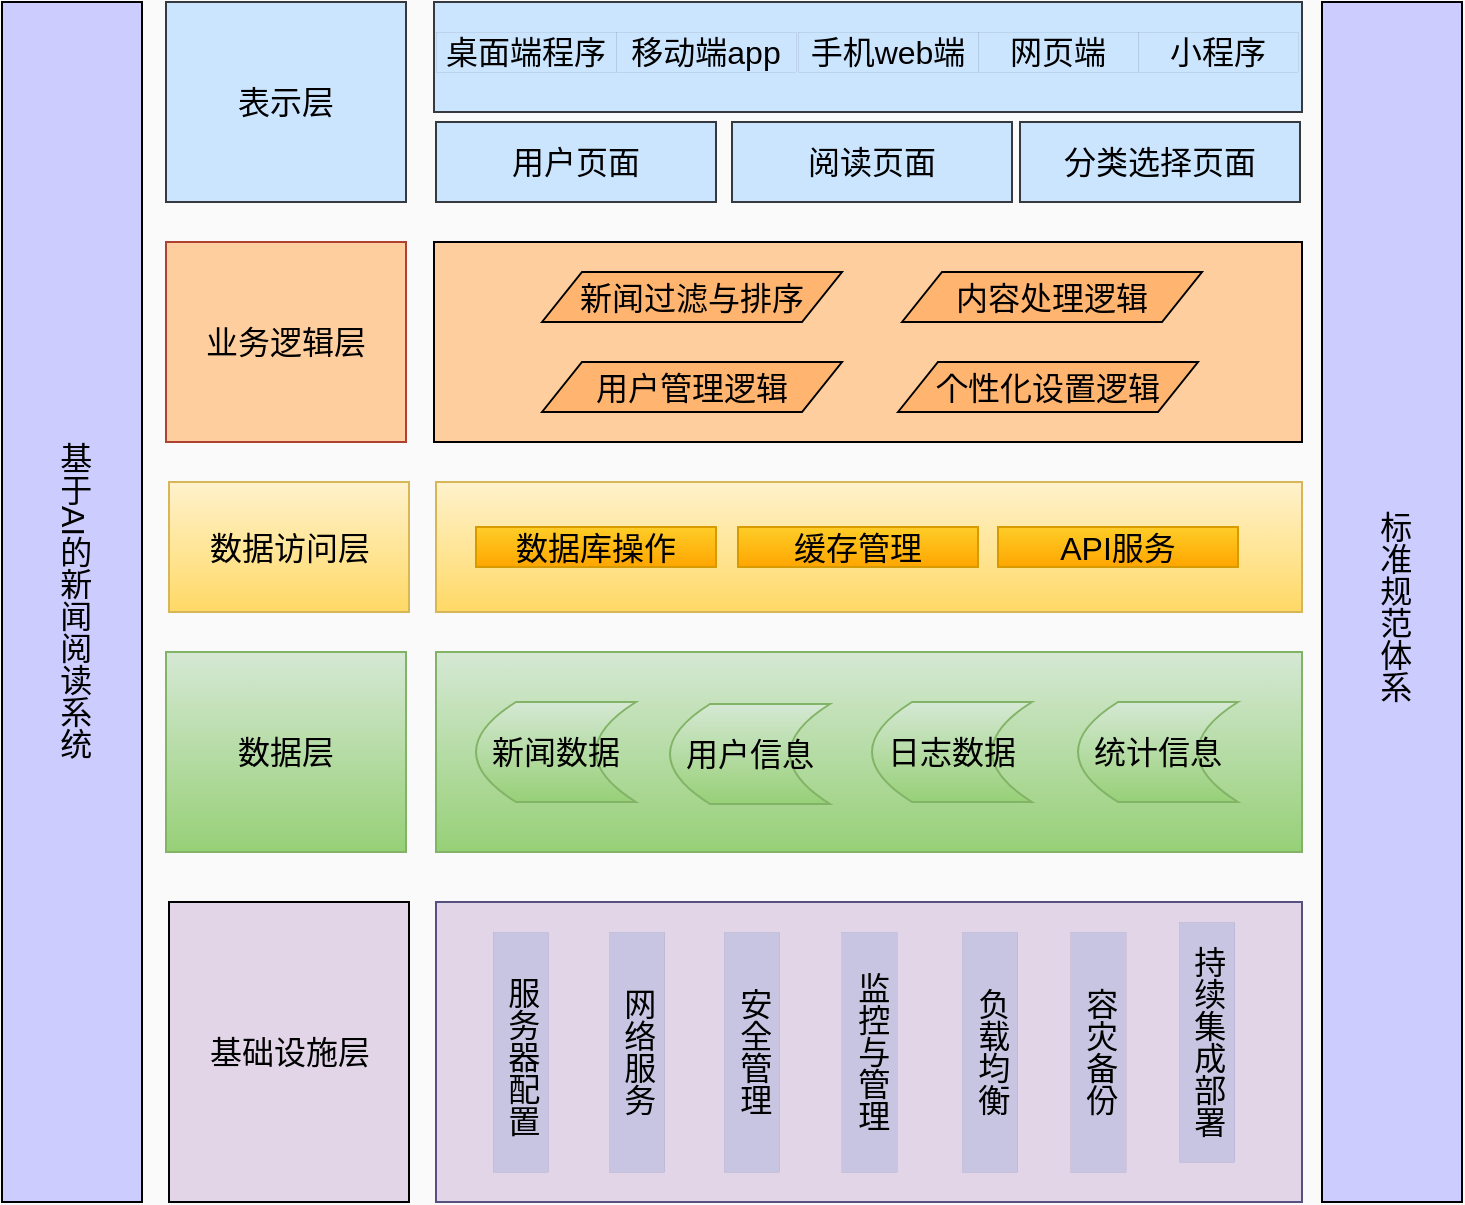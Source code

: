 <mxfile version="24.8.1">
  <diagram name="Page-1" id="099fd60b-425b-db50-ffb0-6b813814b670">
    <mxGraphModel dx="1051" dy="784" grid="1" gridSize="10" guides="1" tooltips="1" connect="1" arrows="1" fold="1" page="1" pageScale="1" pageWidth="850" pageHeight="1100" background="#fafafa" math="0" shadow="0">
      <root>
        <mxCell id="0" />
        <mxCell id="1" parent="0" />
        <mxCell id="4jRGtdx6lRhv-DxbZwD7-1" value="基于AI的新闻阅读系统" style="rounded=0;whiteSpace=wrap;html=1;textDirection=vertical-lr;fontSize=16;fillColor=#CCCCFF;" parent="1" vertex="1">
          <mxGeometry x="60" y="290" width="70" height="600" as="geometry" />
        </mxCell>
        <mxCell id="4jRGtdx6lRhv-DxbZwD7-2" value="表示层" style="rounded=0;whiteSpace=wrap;html=1;fontSize=16;fillColor=#cce5ff;strokeColor=#36393d;" parent="1" vertex="1">
          <mxGeometry x="142" y="290" width="120" height="100" as="geometry" />
        </mxCell>
        <mxCell id="4jRGtdx6lRhv-DxbZwD7-3" value="业务逻辑层" style="rounded=0;whiteSpace=wrap;html=1;fontSize=16;fillColor=#FFCE9F;strokeColor=#ae4132;" parent="1" vertex="1">
          <mxGeometry x="142" y="410" width="120" height="100" as="geometry" />
        </mxCell>
        <mxCell id="4jRGtdx6lRhv-DxbZwD7-4" value="数据访问层" style="rounded=0;whiteSpace=wrap;html=1;fontSize=16;fillColor=#fff2cc;gradientColor=#ffd966;strokeColor=#d6b656;" parent="1" vertex="1">
          <mxGeometry x="143.5" y="530" width="120" height="65" as="geometry" />
        </mxCell>
        <mxCell id="4jRGtdx6lRhv-DxbZwD7-5" value="数据层" style="rounded=0;whiteSpace=wrap;html=1;fontSize=16;fillColor=#d5e8d4;gradientColor=#97d077;strokeColor=#82b366;" parent="1" vertex="1">
          <mxGeometry x="142" y="615" width="120" height="100" as="geometry" />
        </mxCell>
        <mxCell id="4jRGtdx6lRhv-DxbZwD7-6" value="基础设施层" style="rounded=0;whiteSpace=wrap;html=1;fontSize=16;fillColor=#E1D5E7;" parent="1" vertex="1">
          <mxGeometry x="143.5" y="740" width="120" height="150" as="geometry" />
        </mxCell>
        <mxCell id="4jRGtdx6lRhv-DxbZwD7-7" value="&amp;nbsp;标准规范体系" style="rounded=0;whiteSpace=wrap;html=1;fontSize=16;textDirection=vertical-lr;fillColor=#CCCCFF;" parent="1" vertex="1">
          <mxGeometry x="720" y="290" width="70" height="600" as="geometry" />
        </mxCell>
        <mxCell id="4jRGtdx6lRhv-DxbZwD7-8" style="edgeStyle=orthogonalEdgeStyle;rounded=0;orthogonalLoop=1;jettySize=auto;html=1;exitX=1;exitY=1;exitDx=0;exitDy=0;fontSize=16;" parent="1" source="4jRGtdx6lRhv-DxbZwD7-9" edge="1">
          <mxGeometry relative="1" as="geometry">
            <mxPoint x="680" y="330" as="targetPoint" />
          </mxGeometry>
        </mxCell>
        <mxCell id="4jRGtdx6lRhv-DxbZwD7-9" value="" style="rounded=0;whiteSpace=wrap;html=1;fontSize=16;fillColor=#cce5ff;strokeColor=#36393d;" parent="1" vertex="1">
          <mxGeometry x="276" y="290" width="434" height="55" as="geometry" />
        </mxCell>
        <mxCell id="4jRGtdx6lRhv-DxbZwD7-10" value="移动端app" style="rounded=0;whiteSpace=wrap;html=1;fontSize=16;fillColor=#cce5ff;strokeColor=#36393d;strokeWidth=0;" parent="1" vertex="1">
          <mxGeometry x="367" y="305" width="90" height="20" as="geometry" />
        </mxCell>
        <mxCell id="4jRGtdx6lRhv-DxbZwD7-11" value="手机web端" style="rounded=0;whiteSpace=wrap;html=1;fontSize=16;fillColor=#cce5ff;strokeColor=#36393d;strokeWidth=0;" parent="1" vertex="1">
          <mxGeometry x="458" y="305" width="90" height="20" as="geometry" />
        </mxCell>
        <mxCell id="4jRGtdx6lRhv-DxbZwD7-12" value="网页端" style="rounded=0;whiteSpace=wrap;html=1;fontSize=16;fillColor=#cce5ff;strokeColor=#36393d;strokeWidth=0;" parent="1" vertex="1">
          <mxGeometry x="548" y="305" width="80" height="20" as="geometry" />
        </mxCell>
        <mxCell id="4jRGtdx6lRhv-DxbZwD7-13" value="小程序" style="rounded=0;whiteSpace=wrap;html=1;fontSize=16;strokeWidth=0;fillColor=#cce5ff;strokeColor=#36393d;" parent="1" vertex="1">
          <mxGeometry x="628" y="305" width="80" height="20" as="geometry" />
        </mxCell>
        <mxCell id="4jRGtdx6lRhv-DxbZwD7-14" value="桌面端程序" style="rounded=0;whiteSpace=wrap;html=1;fontSize=16;fillColor=#cce5ff;strokeColor=#36393d;strokeWidth=0;" parent="1" vertex="1">
          <mxGeometry x="277" y="305" width="90" height="20" as="geometry" />
        </mxCell>
        <mxCell id="4jRGtdx6lRhv-DxbZwD7-15" value="用户页面" style="rounded=0;whiteSpace=wrap;html=1;fontSize=16;fillColor=#cce5ff;strokeColor=#36393d;" parent="1" vertex="1">
          <mxGeometry x="277" y="350" width="140" height="40" as="geometry" />
        </mxCell>
        <mxCell id="4jRGtdx6lRhv-DxbZwD7-16" value="阅读页面" style="rounded=0;whiteSpace=wrap;html=1;fontSize=16;fillColor=#cce5ff;strokeColor=#36393d;" parent="1" vertex="1">
          <mxGeometry x="425" y="350" width="140" height="40" as="geometry" />
        </mxCell>
        <mxCell id="4jRGtdx6lRhv-DxbZwD7-17" value="分类选择页面" style="rounded=0;whiteSpace=wrap;html=1;fontSize=16;fillColor=#cce5ff;strokeColor=#36393d;" parent="1" vertex="1">
          <mxGeometry x="569" y="350" width="140" height="40" as="geometry" />
        </mxCell>
        <mxCell id="4jRGtdx6lRhv-DxbZwD7-18" value="" style="rounded=0;whiteSpace=wrap;html=1;fontSize=16;fillColor=#FFCE9F;" parent="1" vertex="1">
          <mxGeometry x="276" y="410" width="434" height="100" as="geometry" />
        </mxCell>
        <mxCell id="4jRGtdx6lRhv-DxbZwD7-19" value="" style="rounded=0;whiteSpace=wrap;html=1;fontSize=16;fillColor=#fff2cc;gradientColor=#ffd966;strokeColor=#d6b656;" parent="1" vertex="1">
          <mxGeometry x="277" y="530" width="433" height="65" as="geometry" />
        </mxCell>
        <mxCell id="4jRGtdx6lRhv-DxbZwD7-20" value="" style="rounded=0;whiteSpace=wrap;html=1;fontSize=16;fillColor=#d5e8d4;gradientColor=#97d077;strokeColor=#82b366;" parent="1" vertex="1">
          <mxGeometry x="277" y="615" width="433" height="100" as="geometry" />
        </mxCell>
        <mxCell id="4jRGtdx6lRhv-DxbZwD7-21" value="" style="group;fontSize=16;" parent="1" vertex="1" connectable="0">
          <mxGeometry x="277" y="740" width="433" height="110" as="geometry" />
        </mxCell>
        <mxCell id="4jRGtdx6lRhv-DxbZwD7-22" value="" style="rounded=0;whiteSpace=wrap;html=1;fillColor=#E1D5E7;strokeColor=#56517e;fontSize=16;" parent="4jRGtdx6lRhv-DxbZwD7-21" vertex="1">
          <mxGeometry width="433" height="150" as="geometry" />
        </mxCell>
        <mxCell id="4jRGtdx6lRhv-DxbZwD7-23" value="&amp;nbsp;服务器配置" style="rounded=0;whiteSpace=wrap;html=1;textDirection=vertical-lr;fillColor=#c8c5e2;strokeColor=#56517e;strokeWidth=0;fontSize=16;" parent="4jRGtdx6lRhv-DxbZwD7-21" vertex="1">
          <mxGeometry x="28.416" y="15" width="27.604" height="120" as="geometry" />
        </mxCell>
        <mxCell id="4jRGtdx6lRhv-DxbZwD7-24" value="网络服务" style="rounded=0;whiteSpace=wrap;html=1;textDirection=vertical-lr;fillColor=#c8c5e2;strokeColor=#56517e;strokeWidth=0;fontSize=16;" parent="4jRGtdx6lRhv-DxbZwD7-21" vertex="1">
          <mxGeometry x="86.6" y="15" width="27.604" height="120" as="geometry" />
        </mxCell>
        <mxCell id="4jRGtdx6lRhv-DxbZwD7-25" value="安全管理" style="rounded=0;whiteSpace=wrap;html=1;textDirection=vertical-lr;fillColor=#c8c5e2;strokeColor=#56517e;strokeWidth=0;fontSize=16;" parent="4jRGtdx6lRhv-DxbZwD7-21" vertex="1">
          <mxGeometry x="143.972" y="15" width="27.604" height="120" as="geometry" />
        </mxCell>
        <mxCell id="4jRGtdx6lRhv-DxbZwD7-26" value="监控与管理" style="rounded=0;whiteSpace=wrap;html=1;textDirection=vertical-lr;fillColor=#c8c5e2;strokeColor=#56517e;strokeWidth=0;fontSize=16;" parent="4jRGtdx6lRhv-DxbZwD7-21" vertex="1">
          <mxGeometry x="202.698" y="15" width="27.604" height="120" as="geometry" />
        </mxCell>
        <mxCell id="4jRGtdx6lRhv-DxbZwD7-27" value="负载均衡" style="rounded=0;whiteSpace=wrap;html=1;textDirection=vertical-lr;fillColor=#c8c5e2;strokeColor=#56517e;strokeWidth=0;fontSize=16;" parent="4jRGtdx6lRhv-DxbZwD7-21" vertex="1">
          <mxGeometry x="263.048" y="15" width="27.604" height="120" as="geometry" />
        </mxCell>
        <mxCell id="4jRGtdx6lRhv-DxbZwD7-28" value="容灾备份" style="rounded=0;whiteSpace=wrap;html=1;textDirection=vertical-lr;fillColor=#c8c5e2;strokeColor=#56517e;strokeWidth=0;fontSize=16;" parent="4jRGtdx6lRhv-DxbZwD7-21" vertex="1">
          <mxGeometry x="317.173" y="15" width="27.604" height="120" as="geometry" />
        </mxCell>
        <mxCell id="4jRGtdx6lRhv-DxbZwD7-29" value="持续集成部署" style="rounded=0;whiteSpace=wrap;html=1;textDirection=vertical-lr;fillColor=#c8c5e2;strokeColor=#56517e;strokeWidth=0;fontSize=16;" parent="4jRGtdx6lRhv-DxbZwD7-21" vertex="1">
          <mxGeometry x="371.568" y="10" width="27.604" height="120" as="geometry" />
        </mxCell>
        <mxCell id="4jRGtdx6lRhv-DxbZwD7-30" value="新闻数据" style="shape=dataStorage;whiteSpace=wrap;html=1;fixedSize=1;fontSize=16;fillColor=#d5e8d4;gradientColor=#97d077;strokeColor=#82b366;" parent="1" vertex="1">
          <mxGeometry x="297" y="640" width="80" height="50" as="geometry" />
        </mxCell>
        <mxCell id="4jRGtdx6lRhv-DxbZwD7-31" value="用户信息" style="shape=dataStorage;whiteSpace=wrap;html=1;fixedSize=1;fontSize=16;fillColor=#d5e8d4;gradientColor=#97d077;strokeColor=#82b366;" parent="1" vertex="1">
          <mxGeometry x="394" y="641" width="80" height="50" as="geometry" />
        </mxCell>
        <mxCell id="4jRGtdx6lRhv-DxbZwD7-32" value="日志数据" style="shape=dataStorage;whiteSpace=wrap;html=1;fixedSize=1;fontSize=16;fillColor=#d5e8d4;gradientColor=#97d077;strokeColor=#82b366;" parent="1" vertex="1">
          <mxGeometry x="495" y="640" width="80" height="50" as="geometry" />
        </mxCell>
        <mxCell id="4jRGtdx6lRhv-DxbZwD7-33" value="统计信息" style="shape=dataStorage;whiteSpace=wrap;html=1;fixedSize=1;fontSize=16;fillColor=#d5e8d4;gradientColor=#97d077;strokeColor=#82b366;" parent="1" vertex="1">
          <mxGeometry x="598" y="640" width="80" height="50" as="geometry" />
        </mxCell>
        <mxCell id="4jRGtdx6lRhv-DxbZwD7-34" value="数据库操作" style="rounded=0;whiteSpace=wrap;html=1;fontSize=16;fillColor=#ffcd28;gradientColor=#ffa500;strokeColor=#d79b00;" parent="1" vertex="1">
          <mxGeometry x="297" y="552.5" width="120" height="20" as="geometry" />
        </mxCell>
        <mxCell id="4jRGtdx6lRhv-DxbZwD7-35" value="缓存管理" style="rounded=0;whiteSpace=wrap;html=1;fontSize=16;fillColor=#ffcd28;gradientColor=#ffa500;strokeColor=#d79b00;" parent="1" vertex="1">
          <mxGeometry x="428" y="552.5" width="120" height="20" as="geometry" />
        </mxCell>
        <mxCell id="4jRGtdx6lRhv-DxbZwD7-36" value="API服务" style="rounded=0;whiteSpace=wrap;html=1;fontSize=16;fillColor=#ffcd28;gradientColor=#ffa500;strokeColor=#d79b00;" parent="1" vertex="1">
          <mxGeometry x="558" y="552.5" width="120" height="20" as="geometry" />
        </mxCell>
        <mxCell id="4jRGtdx6lRhv-DxbZwD7-37" value="新闻过滤与排序" style="shape=parallelogram;perimeter=parallelogramPerimeter;whiteSpace=wrap;html=1;fixedSize=1;fontSize=16;fillColor=#FFB570;" parent="1" vertex="1">
          <mxGeometry x="330" y="425" width="150" height="25" as="geometry" />
        </mxCell>
        <mxCell id="4jRGtdx6lRhv-DxbZwD7-38" value="内容处理逻辑" style="shape=parallelogram;perimeter=parallelogramPerimeter;whiteSpace=wrap;html=1;fixedSize=1;fontSize=16;fillColor=#FFB570;" parent="1" vertex="1">
          <mxGeometry x="510" y="425" width="150" height="25" as="geometry" />
        </mxCell>
        <mxCell id="4jRGtdx6lRhv-DxbZwD7-39" value="用户管理逻辑" style="shape=parallelogram;perimeter=parallelogramPerimeter;whiteSpace=wrap;html=1;fixedSize=1;fontSize=16;fillColor=#FFB570;" parent="1" vertex="1">
          <mxGeometry x="330" y="470" width="150" height="25" as="geometry" />
        </mxCell>
        <mxCell id="4jRGtdx6lRhv-DxbZwD7-40" value="个性化设置逻辑" style="shape=parallelogram;perimeter=parallelogramPerimeter;whiteSpace=wrap;html=1;fixedSize=1;fontSize=16;fillColor=#FFB570;" parent="1" vertex="1">
          <mxGeometry x="508" y="470" width="150" height="25" as="geometry" />
        </mxCell>
      </root>
    </mxGraphModel>
  </diagram>
</mxfile>
